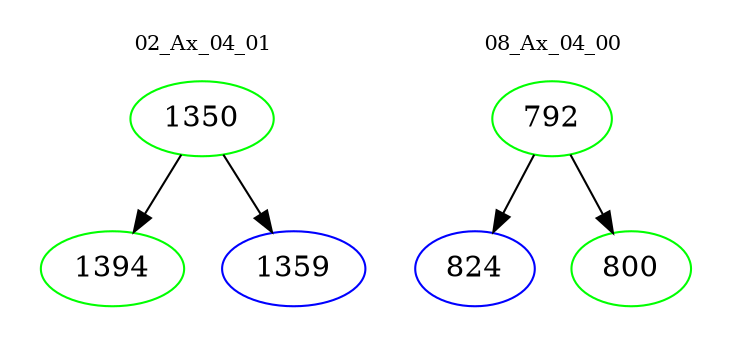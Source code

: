 digraph{
subgraph cluster_0 {
color = white
label = "02_Ax_04_01";
fontsize=10;
T0_1350 [label="1350", color="green"]
T0_1350 -> T0_1394 [color="black"]
T0_1394 [label="1394", color="green"]
T0_1350 -> T0_1359 [color="black"]
T0_1359 [label="1359", color="blue"]
}
subgraph cluster_1 {
color = white
label = "08_Ax_04_00";
fontsize=10;
T1_792 [label="792", color="green"]
T1_792 -> T1_824 [color="black"]
T1_824 [label="824", color="blue"]
T1_792 -> T1_800 [color="black"]
T1_800 [label="800", color="green"]
}
}
